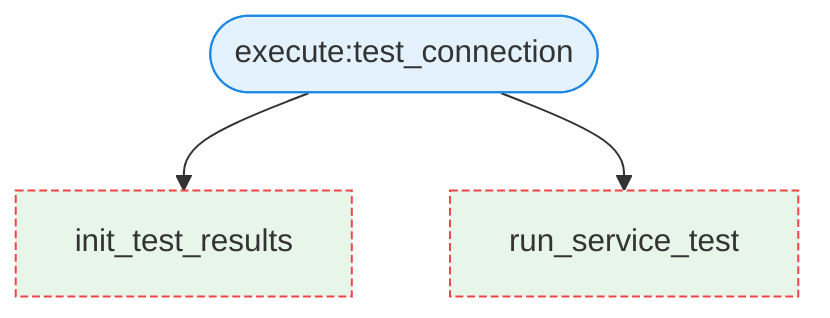 flowchart TD
  execute_test_connection([execute:test_connection])
  init_test_results[init_test_results]
  run_service_test[run_service_test]
  execute_test_connection --> init_test_results
  execute_test_connection --> run_service_test
  classDef action fill:#E3F2FD,stroke:#1E88E5,stroke-width:1px;
  classDef method fill:#E8F5E9,stroke:#2E7D32,stroke-width:1px;
  classDef http   fill:#FFF3E0,stroke:#EF6C00,stroke-width:1px;
  classDef hot stroke:#6A1B9A,stroke-width:3px;
  classDef cycle stroke:#C62828,stroke-width:3px;
  classDef unused fill:#ECECEC,color:#6B7280,stroke:#9CA3AF;
  classDef undef stroke-dasharray:4 2,stroke:#EF4444;
  class execute_test_connection action;
  class init_test_results method;
  class run_service_test method;
  class init_test_results undef;
  class run_service_test undef;